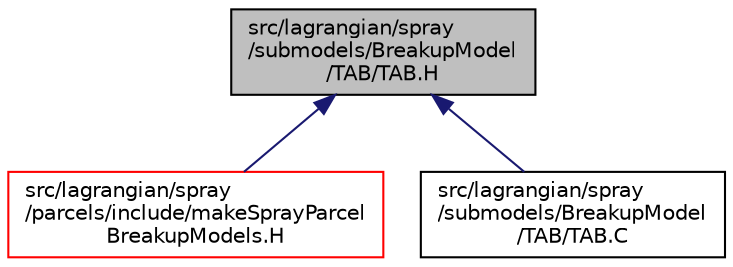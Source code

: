 digraph "src/lagrangian/spray/submodels/BreakupModel/TAB/TAB.H"
{
  bgcolor="transparent";
  edge [fontname="Helvetica",fontsize="10",labelfontname="Helvetica",labelfontsize="10"];
  node [fontname="Helvetica",fontsize="10",shape=record];
  Node1 [label="src/lagrangian/spray\l/submodels/BreakupModel\l/TAB/TAB.H",height=0.2,width=0.4,color="black", fillcolor="grey75", style="filled", fontcolor="black"];
  Node1 -> Node2 [dir="back",color="midnightblue",fontsize="10",style="solid",fontname="Helvetica"];
  Node2 [label="src/lagrangian/spray\l/parcels/include/makeSprayParcel\lBreakupModels.H",height=0.2,width=0.4,color="red",URL="$a07151.html"];
  Node1 -> Node3 [dir="back",color="midnightblue",fontsize="10",style="solid",fontname="Helvetica"];
  Node3 [label="src/lagrangian/spray\l/submodels/BreakupModel\l/TAB/TAB.C",height=0.2,width=0.4,color="black",URL="$a07184.html"];
}
